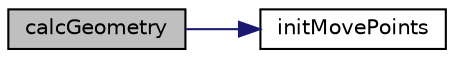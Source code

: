digraph "calcGeometry"
{
  bgcolor="transparent";
  edge [fontname="Helvetica",fontsize="10",labelfontname="Helvetica",labelfontsize="10"];
  node [fontname="Helvetica",fontsize="10",shape=record];
  rankdir="LR";
  Node6 [label="calcGeometry",height=0.2,width=0.4,color="black", fillcolor="grey75", style="filled", fontcolor="black"];
  Node6 -> Node7 [color="midnightblue",fontsize="10",style="solid",fontname="Helvetica"];
  Node7 [label="initMovePoints",height=0.2,width=0.4,color="black",URL="$a26049.html#a2bad1de417e8eb8f09a4ed66147a3274",tooltip="Initialise the patches for moving points. "];
}

